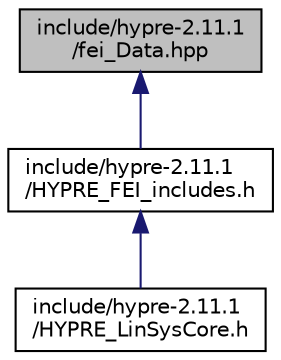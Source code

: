 digraph "include/hypre-2.11.1/fei_Data.hpp"
{
 // LATEX_PDF_SIZE
  edge [fontname="Helvetica",fontsize="10",labelfontname="Helvetica",labelfontsize="10"];
  node [fontname="Helvetica",fontsize="10",shape=record];
  Node1 [label="include/hypre-2.11.1\l/fei_Data.hpp",height=0.2,width=0.4,color="black", fillcolor="grey75", style="filled", fontcolor="black",tooltip=" "];
  Node1 -> Node2 [dir="back",color="midnightblue",fontsize="10",style="solid",fontname="Helvetica"];
  Node2 [label="include/hypre-2.11.1\l/HYPRE_FEI_includes.h",height=0.2,width=0.4,color="black", fillcolor="white", style="filled",URL="$_h_y_p_r_e___f_e_i__includes_8h.html",tooltip=" "];
  Node2 -> Node3 [dir="back",color="midnightblue",fontsize="10",style="solid",fontname="Helvetica"];
  Node3 [label="include/hypre-2.11.1\l/HYPRE_LinSysCore.h",height=0.2,width=0.4,color="black", fillcolor="white", style="filled",URL="$_h_y_p_r_e___lin_sys_core_8h.html",tooltip=" "];
}
